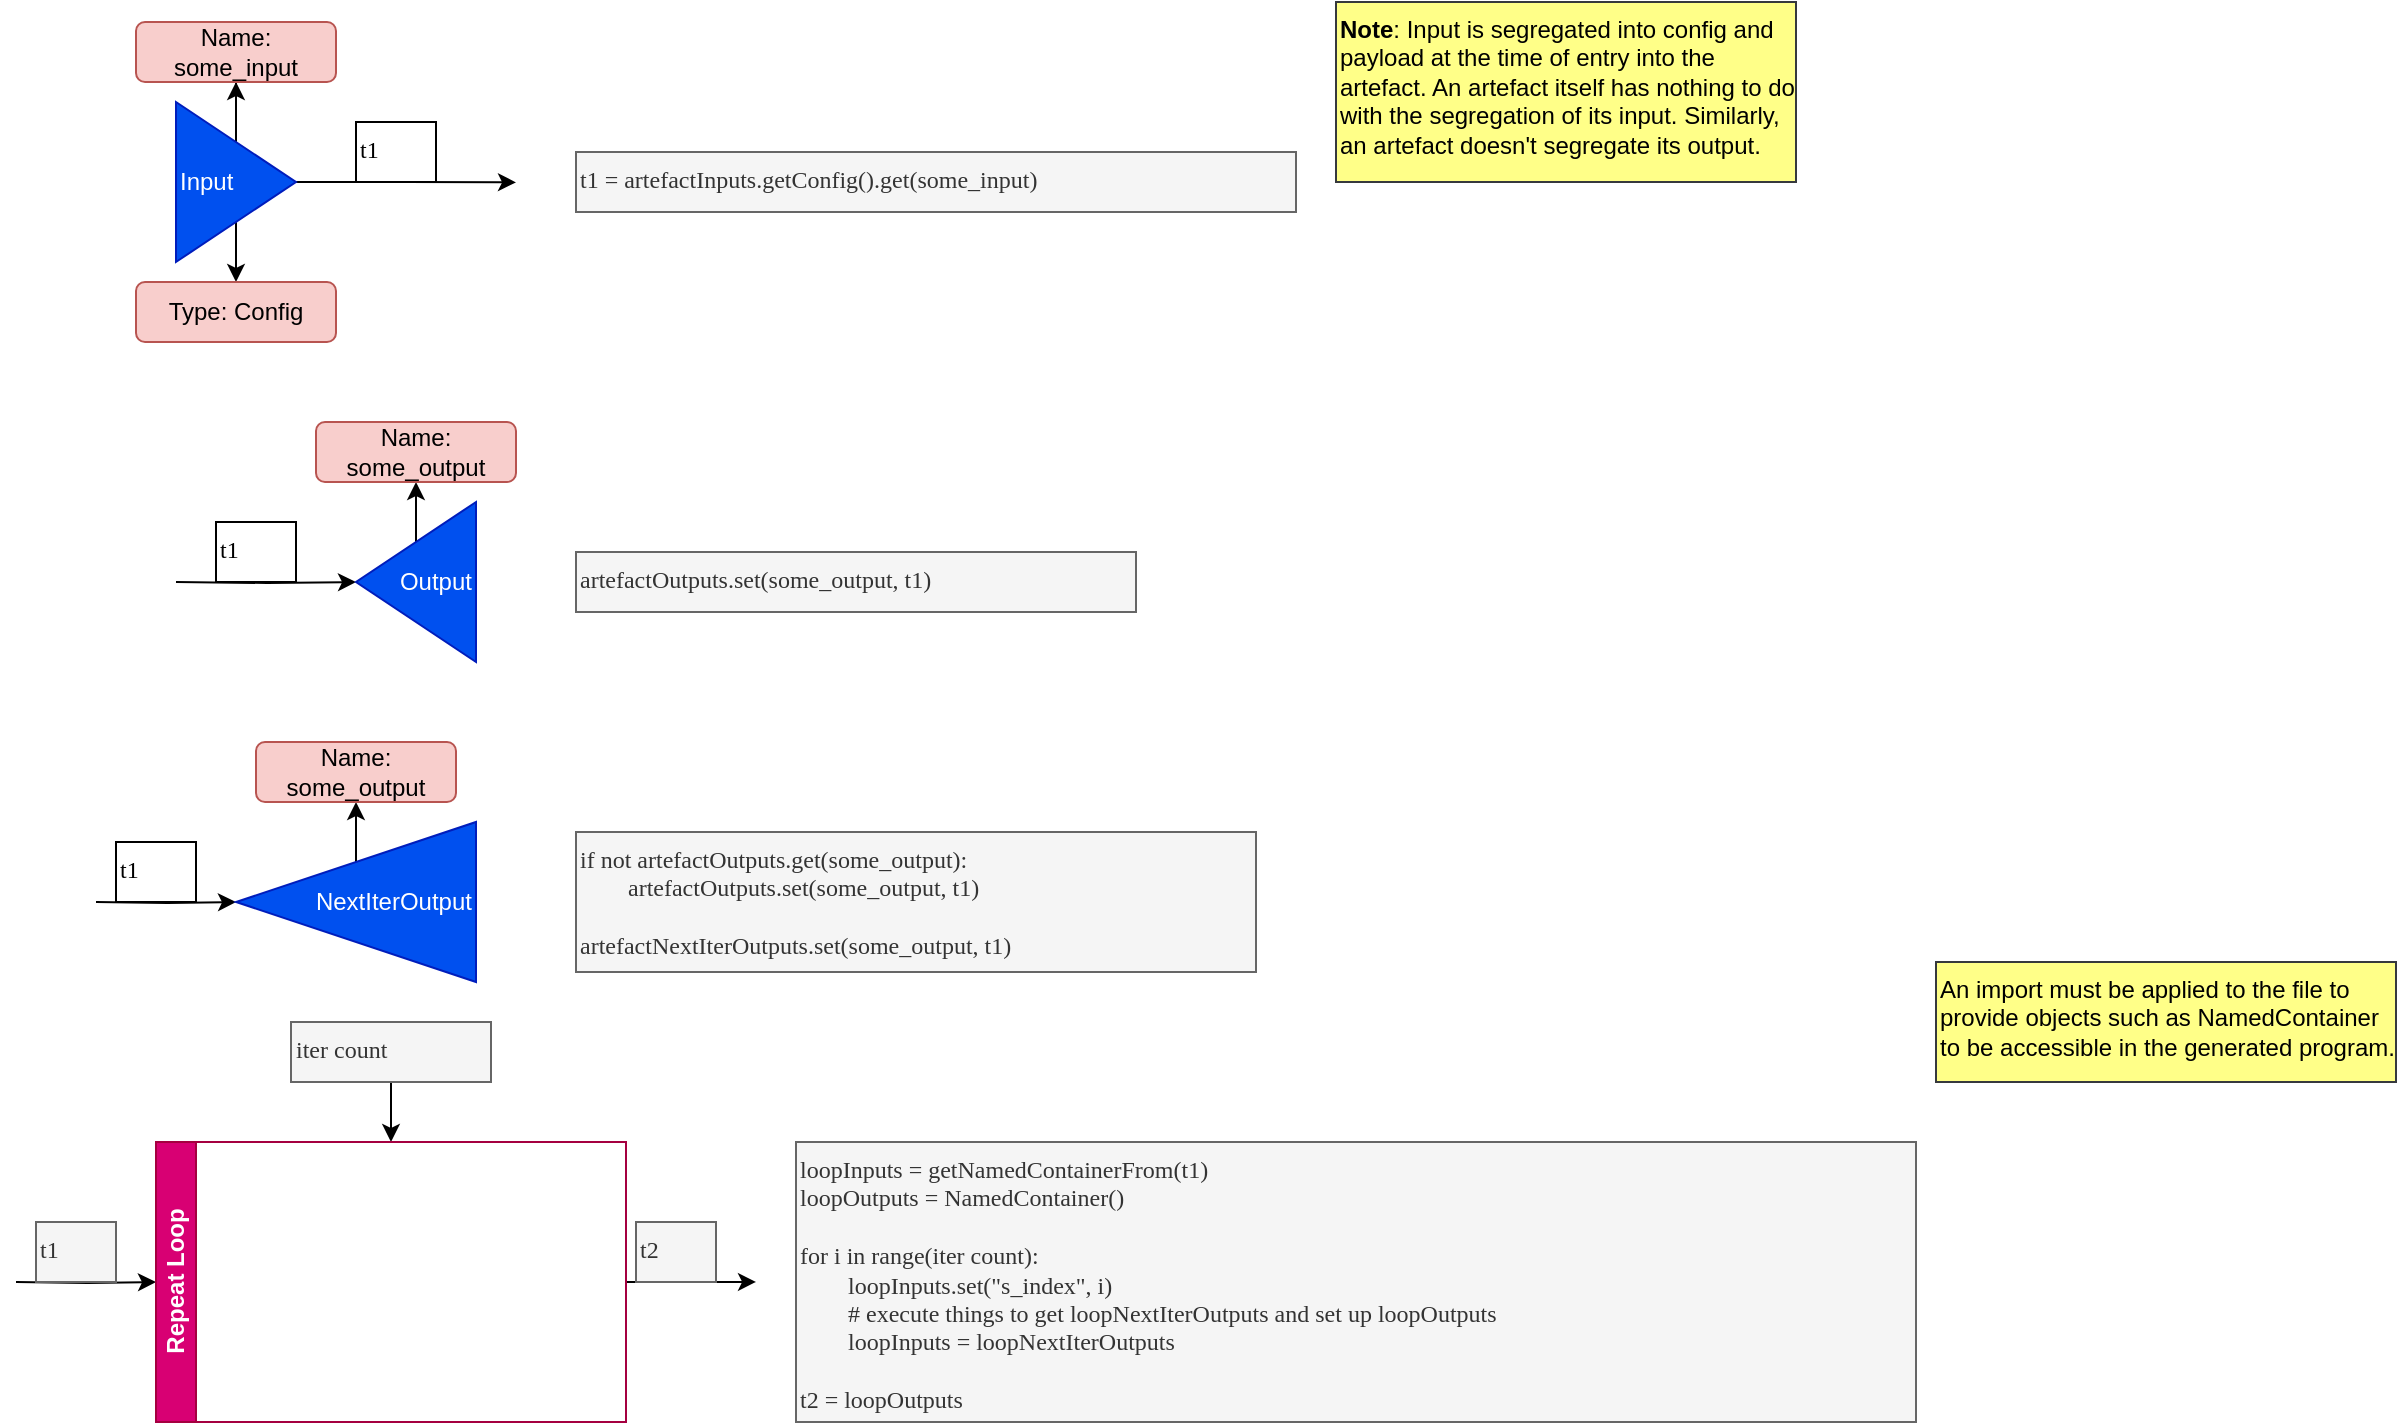 <mxfile version="21.8.2" type="device">
  <diagram name="Page-1" id="nIpjQOiBv5imTvQujfP3">
    <mxGraphModel dx="1000" dy="591" grid="1" gridSize="10" guides="1" tooltips="1" connect="1" arrows="1" fold="1" page="0" pageScale="1" pageWidth="850" pageHeight="1100" math="0" shadow="0">
      <root>
        <mxCell id="0" />
        <mxCell id="1" parent="0" />
        <mxCell id="iULWq3CGBZhYbpZMc_o--1" style="edgeStyle=orthogonalEdgeStyle;rounded=0;orthogonalLoop=1;jettySize=auto;html=1;exitX=1;exitY=0.5;exitDx=0;exitDy=0;" parent="1" source="eY1lrGhFP2gL3qBAUL6P-1" edge="1">
          <mxGeometry relative="1" as="geometry">
            <mxPoint x="370" y="240.19" as="targetPoint" />
          </mxGeometry>
        </mxCell>
        <mxCell id="iULWq3CGBZhYbpZMc_o--4" style="edgeStyle=orthogonalEdgeStyle;rounded=0;orthogonalLoop=1;jettySize=auto;html=1;exitX=0.5;exitY=0;exitDx=0;exitDy=0;" parent="1" source="eY1lrGhFP2gL3qBAUL6P-1" target="iULWq3CGBZhYbpZMc_o--3" edge="1">
          <mxGeometry relative="1" as="geometry" />
        </mxCell>
        <mxCell id="iULWq3CGBZhYbpZMc_o--6" style="edgeStyle=orthogonalEdgeStyle;rounded=0;orthogonalLoop=1;jettySize=auto;html=1;exitX=0.5;exitY=1;exitDx=0;exitDy=0;entryX=0.5;entryY=0;entryDx=0;entryDy=0;" parent="1" source="eY1lrGhFP2gL3qBAUL6P-1" target="iULWq3CGBZhYbpZMc_o--5" edge="1">
          <mxGeometry relative="1" as="geometry" />
        </mxCell>
        <mxCell id="eY1lrGhFP2gL3qBAUL6P-1" value="Input" style="triangle;whiteSpace=wrap;html=1;align=left;fillColor=#0050ef;fontColor=#ffffff;strokeColor=#001DBC;" parent="1" vertex="1">
          <mxGeometry x="200" y="200" width="60" height="80" as="geometry" />
        </mxCell>
        <mxCell id="iULWq3CGBZhYbpZMc_o--2" value="t1" style="text;html=1;strokeColor=default;fillColor=none;align=left;verticalAlign=top;whiteSpace=wrap;rounded=0;autosize=1;fontFamily=Lucida Console;" parent="1" vertex="1">
          <mxGeometry x="290" y="210" width="40" height="30" as="geometry" />
        </mxCell>
        <mxCell id="iULWq3CGBZhYbpZMc_o--3" value="Name: some_input" style="rounded=1;whiteSpace=wrap;html=1;fillColor=#f8cecc;strokeColor=#b85450;" parent="1" vertex="1">
          <mxGeometry x="180" y="160" width="100" height="30" as="geometry" />
        </mxCell>
        <mxCell id="iULWq3CGBZhYbpZMc_o--5" value="Type: Config" style="rounded=1;whiteSpace=wrap;html=1;fillColor=#f8cecc;strokeColor=#b85450;" parent="1" vertex="1">
          <mxGeometry x="180" y="290" width="100" height="30" as="geometry" />
        </mxCell>
        <mxCell id="iULWq3CGBZhYbpZMc_o--7" value="t1 = artefactInputs.getConfig().get(some_input)" style="text;html=1;align=left;verticalAlign=top;whiteSpace=wrap;rounded=0;autosize=1;fontFamily=Lucida Console;fillColor=#f5f5f5;fontColor=#333333;strokeColor=#666666;" parent="1" vertex="1">
          <mxGeometry x="400" y="225" width="360" height="30" as="geometry" />
        </mxCell>
        <mxCell id="iULWq3CGBZhYbpZMc_o--10" style="edgeStyle=orthogonalEdgeStyle;rounded=0;orthogonalLoop=1;jettySize=auto;html=1;exitX=0.5;exitY=1;exitDx=0;exitDy=0;entryX=0.5;entryY=1;entryDx=0;entryDy=0;" parent="1" source="iULWq3CGBZhYbpZMc_o--8" target="iULWq3CGBZhYbpZMc_o--9" edge="1">
          <mxGeometry relative="1" as="geometry" />
        </mxCell>
        <mxCell id="iULWq3CGBZhYbpZMc_o--12" style="edgeStyle=orthogonalEdgeStyle;rounded=0;orthogonalLoop=1;jettySize=auto;html=1;exitX=1;exitY=0.5;exitDx=0;exitDy=0;entryX=1;entryY=0.5;entryDx=0;entryDy=0;" parent="1" target="iULWq3CGBZhYbpZMc_o--8" edge="1">
          <mxGeometry relative="1" as="geometry">
            <mxPoint x="200.0" y="440.0" as="sourcePoint" />
          </mxGeometry>
        </mxCell>
        <mxCell id="iULWq3CGBZhYbpZMc_o--8" value="Output" style="triangle;whiteSpace=wrap;html=1;direction=west;align=right;fillColor=#0050ef;fontColor=#ffffff;strokeColor=#001DBC;" parent="1" vertex="1">
          <mxGeometry x="290" y="400" width="60" height="80" as="geometry" />
        </mxCell>
        <mxCell id="iULWq3CGBZhYbpZMc_o--9" value="Name: some_output" style="rounded=1;whiteSpace=wrap;html=1;fillColor=#f8cecc;strokeColor=#b85450;" parent="1" vertex="1">
          <mxGeometry x="270" y="360" width="100" height="30" as="geometry" />
        </mxCell>
        <mxCell id="iULWq3CGBZhYbpZMc_o--13" value="t1" style="text;html=1;strokeColor=default;fillColor=none;align=left;verticalAlign=top;whiteSpace=wrap;rounded=0;autosize=1;fontFamily=Lucida Console;" parent="1" vertex="1">
          <mxGeometry x="220" y="410" width="40" height="30" as="geometry" />
        </mxCell>
        <mxCell id="iULWq3CGBZhYbpZMc_o--15" value="&lt;b&gt;Note&lt;/b&gt;: Input is segregated into config and payload at the time of entry into the artefact. An artefact itself has nothing to do with the segregation of its input. Similarly, an artefact doesn&#39;t segregate its output." style="text;html=1;strokeColor=#36393d;fillColor=#ffff88;align=left;verticalAlign=top;whiteSpace=wrap;rounded=0;fixedWidth=1;autosize=1;" parent="1" vertex="1">
          <mxGeometry x="780" y="150" width="230" height="90" as="geometry" />
        </mxCell>
        <mxCell id="iULWq3CGBZhYbpZMc_o--19" value="artefactOutputs.set(some_output, t1)" style="text;html=1;align=left;verticalAlign=top;whiteSpace=wrap;rounded=0;autosize=1;fontFamily=Lucida Console;fillColor=#f5f5f5;fontColor=#333333;strokeColor=#666666;" parent="1" vertex="1">
          <mxGeometry x="400" y="425" width="280" height="30" as="geometry" />
        </mxCell>
        <mxCell id="iULWq3CGBZhYbpZMc_o--22" style="edgeStyle=orthogonalEdgeStyle;rounded=0;orthogonalLoop=1;jettySize=auto;html=1;exitX=0.5;exitY=1;exitDx=0;exitDy=0;entryX=0.5;entryY=1;entryDx=0;entryDy=0;" parent="1" source="iULWq3CGBZhYbpZMc_o--20" target="iULWq3CGBZhYbpZMc_o--21" edge="1">
          <mxGeometry relative="1" as="geometry" />
        </mxCell>
        <mxCell id="iULWq3CGBZhYbpZMc_o--23" style="edgeStyle=orthogonalEdgeStyle;rounded=0;orthogonalLoop=1;jettySize=auto;html=1;entryX=1;entryY=0.5;entryDx=0;entryDy=0;" parent="1" target="iULWq3CGBZhYbpZMc_o--20" edge="1">
          <mxGeometry relative="1" as="geometry">
            <mxPoint x="160" y="600" as="sourcePoint" />
          </mxGeometry>
        </mxCell>
        <mxCell id="iULWq3CGBZhYbpZMc_o--20" value="NextIterOutput" style="triangle;whiteSpace=wrap;html=1;direction=west;align=right;fillColor=#0050ef;fontColor=#ffffff;strokeColor=#001DBC;" parent="1" vertex="1">
          <mxGeometry x="230" y="560" width="120" height="80" as="geometry" />
        </mxCell>
        <mxCell id="iULWq3CGBZhYbpZMc_o--21" value="Name: some_output" style="rounded=1;whiteSpace=wrap;html=1;fillColor=#f8cecc;strokeColor=#b85450;" parent="1" vertex="1">
          <mxGeometry x="240" y="520" width="100" height="30" as="geometry" />
        </mxCell>
        <mxCell id="iULWq3CGBZhYbpZMc_o--24" value="t1" style="text;html=1;strokeColor=default;fillColor=none;align=left;verticalAlign=top;whiteSpace=wrap;rounded=0;autosize=1;fontFamily=Lucida Console;" parent="1" vertex="1">
          <mxGeometry x="170" y="570" width="40" height="30" as="geometry" />
        </mxCell>
        <mxCell id="iULWq3CGBZhYbpZMc_o--25" value="if not artefactOutputs.get(some_output):&lt;br&gt;&lt;span style=&quot;white-space: pre;&quot;&gt;&#x9;&lt;/span&gt;artefactOutputs.set(some_output, t1)&lt;br&gt;&lt;br&gt;artefactNextIterOutputs.set(some_output, t1)" style="text;html=1;align=left;verticalAlign=top;whiteSpace=wrap;rounded=0;autosize=1;fontFamily=Lucida Console;fillColor=#f5f5f5;fontColor=#333333;strokeColor=#666666;" parent="1" vertex="1">
          <mxGeometry x="400" y="565" width="340" height="70" as="geometry" />
        </mxCell>
        <mxCell id="iULWq3CGBZhYbpZMc_o--27" style="edgeStyle=orthogonalEdgeStyle;rounded=0;orthogonalLoop=1;jettySize=auto;html=1;entryX=0;entryY=0.5;entryDx=0;entryDy=0;" parent="1" target="iULWq3CGBZhYbpZMc_o--26" edge="1">
          <mxGeometry relative="1" as="geometry">
            <mxPoint x="120" y="790" as="sourcePoint" />
          </mxGeometry>
        </mxCell>
        <mxCell id="iULWq3CGBZhYbpZMc_o--30" style="edgeStyle=orthogonalEdgeStyle;rounded=0;orthogonalLoop=1;jettySize=auto;html=1;entryX=0.5;entryY=0;entryDx=0;entryDy=0;" parent="1" source="iULWq3CGBZhYbpZMc_o--31" target="iULWq3CGBZhYbpZMc_o--26" edge="1">
          <mxGeometry relative="1" as="geometry">
            <mxPoint x="307.676" y="690" as="sourcePoint" />
          </mxGeometry>
        </mxCell>
        <mxCell id="iULWq3CGBZhYbpZMc_o--32" style="edgeStyle=orthogonalEdgeStyle;rounded=0;orthogonalLoop=1;jettySize=auto;html=1;exitX=1;exitY=0.5;exitDx=0;exitDy=0;" parent="1" source="iULWq3CGBZhYbpZMc_o--26" edge="1">
          <mxGeometry relative="1" as="geometry">
            <mxPoint x="490" y="789.946" as="targetPoint" />
          </mxGeometry>
        </mxCell>
        <mxCell id="iULWq3CGBZhYbpZMc_o--26" value="Repeat Loop" style="swimlane;html=1;startSize=20;horizontal=0;childLayout=flowLayout;flowOrientation=west;resizable=1;interRankCellSpacing=50;containerType=tree;fontSize=12;container=1;autosize=0;fillColor=#d80073;fontColor=#ffffff;strokeColor=#A50040;" parent="1" vertex="1">
          <mxGeometry x="190" y="720" width="235" height="140" as="geometry" />
        </mxCell>
        <mxCell id="iULWq3CGBZhYbpZMc_o--29" value="t1" style="text;html=1;align=left;verticalAlign=top;whiteSpace=wrap;rounded=0;autosize=1;fontFamily=Lucida Console;fillColor=#f5f5f5;fontColor=#333333;strokeColor=#666666;" parent="1" vertex="1">
          <mxGeometry x="130" y="760" width="40" height="30" as="geometry" />
        </mxCell>
        <mxCell id="iULWq3CGBZhYbpZMc_o--31" value="iter count" style="text;html=1;align=left;verticalAlign=top;whiteSpace=wrap;rounded=0;autosize=1;fontFamily=Lucida Console;fillColor=#f5f5f5;fontColor=#333333;strokeColor=#666666;" parent="1" vertex="1">
          <mxGeometry x="257.5" y="660" width="100" height="30" as="geometry" />
        </mxCell>
        <mxCell id="iULWq3CGBZhYbpZMc_o--33" value="t2" style="text;html=1;align=left;verticalAlign=top;whiteSpace=wrap;rounded=0;autosize=1;fontFamily=Lucida Console;fillColor=#f5f5f5;fontColor=#333333;strokeColor=#666666;" parent="1" vertex="1">
          <mxGeometry x="430" y="760" width="40" height="30" as="geometry" />
        </mxCell>
        <mxCell id="KYDXhJNtzKRblSfzjD3v-1" value="loopInputs = getNamedContainerFrom(t1)&lt;br&gt;loopOutputs = NamedContainer()&lt;br&gt;&lt;br&gt;for i in range(iter count):&lt;br&gt;&lt;span style=&quot;white-space: pre;&quot;&gt;&#x9;&lt;/span&gt;loopInputs.set(&quot;s_index&quot;, i)&lt;br&gt;&lt;span style=&quot;white-space: pre;&quot;&gt;&#x9;&lt;/span&gt;# execute things to get loopNextIterOutputs and set up loopOutputs&lt;br&gt;&lt;span style=&quot;white-space: pre;&quot;&gt;&#x9;&lt;/span&gt;loopInputs = loopNextIterOutputs&lt;br&gt;&lt;br&gt;t2 = loopOutputs" style="text;html=1;align=left;verticalAlign=top;whiteSpace=wrap;rounded=0;autosize=1;fontFamily=Lucida Console;fillColor=#f5f5f5;fontColor=#333333;strokeColor=#666666;" vertex="1" parent="1">
          <mxGeometry x="510" y="720" width="560" height="140" as="geometry" />
        </mxCell>
        <mxCell id="KYDXhJNtzKRblSfzjD3v-3" value="An import must be applied to the file to provide objects such as NamedContainer to be accessible in the generated program." style="text;html=1;strokeColor=#36393d;fillColor=#ffff88;align=left;verticalAlign=top;whiteSpace=wrap;rounded=0;fixedWidth=1;autosize=1;" vertex="1" parent="1">
          <mxGeometry x="1080" y="630" width="230" height="60" as="geometry" />
        </mxCell>
      </root>
    </mxGraphModel>
  </diagram>
</mxfile>
